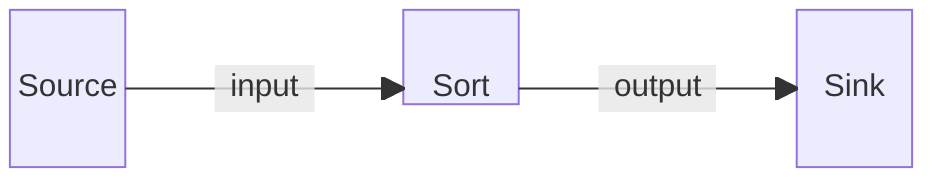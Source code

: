 block-beta
    columns 7
    Source space:2 Sort space:2 Sink
    Source-- "input" -->Sort
    Sort-- "output" -->Sink

    classDef block height:48px,padding:8px;
    classDef hidden visibility:none;
    class Sort block
    class Source hidden
    class Sink hidden